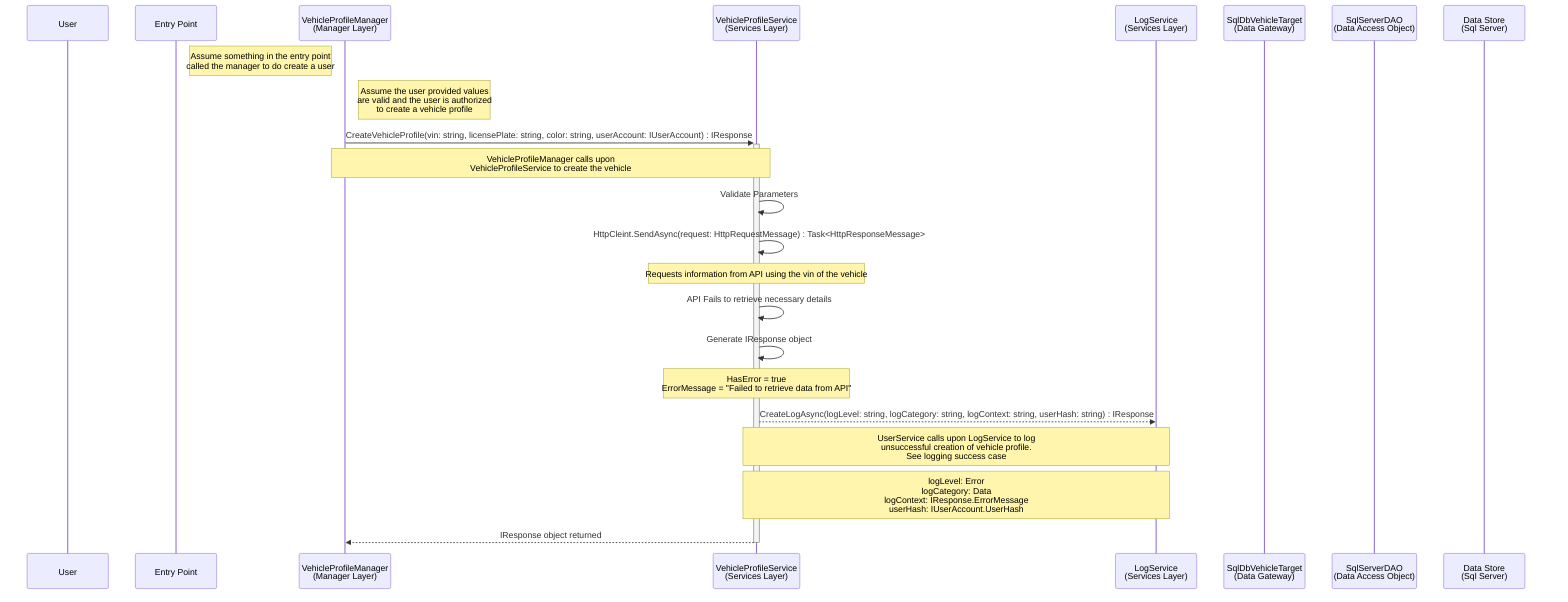 sequenceDiagram
participant u as User
participant e as Entry Point
participant vpm as VehicleProfileManager<br>(Manager Layer)
participant vps as VehicleProfileService<br>(Services Layer)
participant ll as LogService<br>(Services Layer)
participant dg as SqlDbVehicleTarget<br>(Data Gateway)
participant da as SqlServerDAO<br>(Data Access Object)
participant ds as Data Store<br>(Sql Server)

Note Right of e: Assume something in the entry point<br>called the manager to do create a user
Note Right of vpm: Assume the user provided values<br>are valid and the user is authorized<br>to create a vehicle profile

vpm->>+vps: CreateVehicleProfile(vin: string, licensePlate: string, color: string, userAccount: IUserAccount) : IResponse
    Note over vpm,vps: VehicleProfileManager calls upon<br>VehicleProfileService to create the vehicle

vps->>vps: Validate Parameters

# Use api to search for other details on the vehicle
vps->>vps: HttpCleint.SendAsync(request: HttpRequestMessage) : Task<HttpResponseMessage>
    Note over vps,vps: Requests information from API using the vin of the vehicle

vps->>vps: API Fails to retrieve necessary details

vps->>vps: Generate IResponse object
    Note over vps,vps: HasError = true<br>ErrorMessage = "Failed to retrieve data from API"

# Log unsuccessful vehicle creation
vps-->>ll: CreateLogAsync(logLevel: string, logCategory: string, logContext: string, userHash: string) : IResponse
    Note over vps,ll: UserService calls upon LogService to log<br>unsuccessful creation of vehicle profile.<br>See logging success case
    Note over vps,ll: logLevel: Error<br>logCategory: Data<br>logContext: IResponse.ErrorMessage<br>userHash: IUserAccount.UserHash

vps-->>-vpm: IResponse object returned